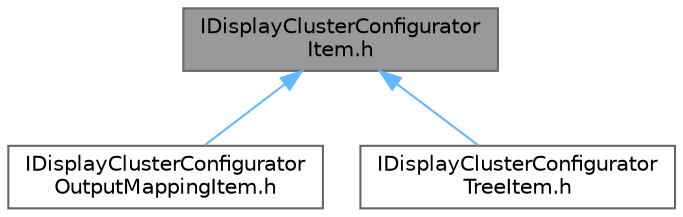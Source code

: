 digraph "IDisplayClusterConfiguratorItem.h"
{
 // INTERACTIVE_SVG=YES
 // LATEX_PDF_SIZE
  bgcolor="transparent";
  edge [fontname=Helvetica,fontsize=10,labelfontname=Helvetica,labelfontsize=10];
  node [fontname=Helvetica,fontsize=10,shape=box,height=0.2,width=0.4];
  Node1 [id="Node000001",label="IDisplayClusterConfigurator\lItem.h",height=0.2,width=0.4,color="gray40", fillcolor="grey60", style="filled", fontcolor="black",tooltip=" "];
  Node1 -> Node2 [id="edge1_Node000001_Node000002",dir="back",color="steelblue1",style="solid",tooltip=" "];
  Node2 [id="Node000002",label="IDisplayClusterConfigurator\lOutputMappingItem.h",height=0.2,width=0.4,color="grey40", fillcolor="white", style="filled",URL="$d5/d8b/IDisplayClusterConfiguratorOutputMappingItem_8h.html",tooltip=" "];
  Node1 -> Node3 [id="edge2_Node000001_Node000003",dir="back",color="steelblue1",style="solid",tooltip=" "];
  Node3 [id="Node000003",label="IDisplayClusterConfigurator\lTreeItem.h",height=0.2,width=0.4,color="grey40", fillcolor="white", style="filled",URL="$d0/d42/IDisplayClusterConfiguratorTreeItem_8h.html",tooltip=" "];
}
